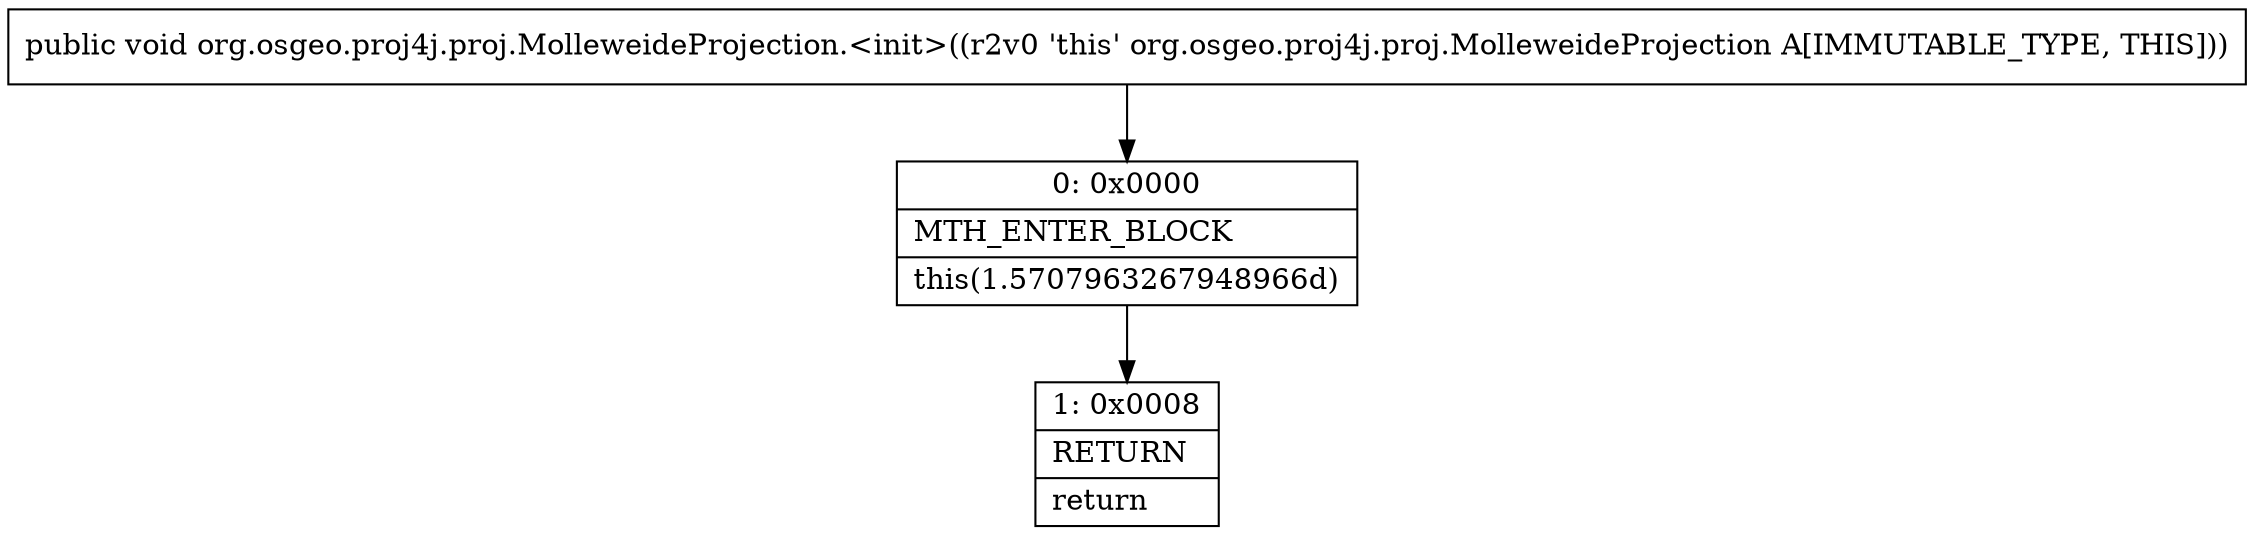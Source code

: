 digraph "CFG fororg.osgeo.proj4j.proj.MolleweideProjection.\<init\>()V" {
Node_0 [shape=record,label="{0\:\ 0x0000|MTH_ENTER_BLOCK\l|this(1.5707963267948966d)\l}"];
Node_1 [shape=record,label="{1\:\ 0x0008|RETURN\l|return\l}"];
MethodNode[shape=record,label="{public void org.osgeo.proj4j.proj.MolleweideProjection.\<init\>((r2v0 'this' org.osgeo.proj4j.proj.MolleweideProjection A[IMMUTABLE_TYPE, THIS])) }"];
MethodNode -> Node_0;
Node_0 -> Node_1;
}

